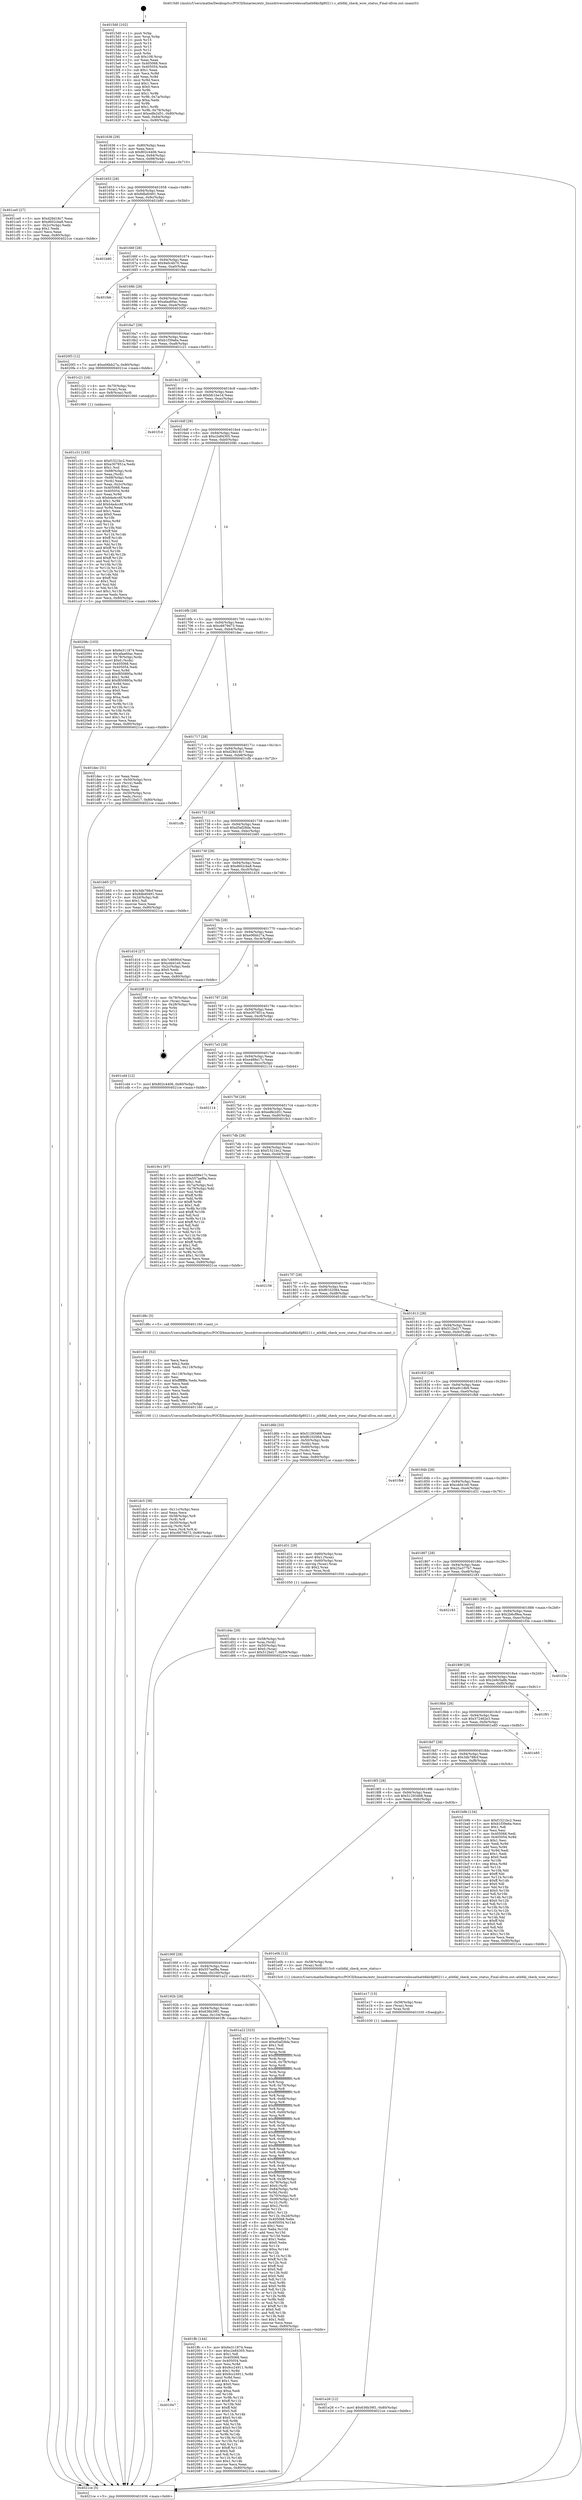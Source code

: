 digraph "0x4015d0" {
  label = "0x4015d0 (/mnt/c/Users/mathe/Desktop/tcc/POCII/binaries/extr_linuxdriversnetwirelessathath6klcfg80211.c_ath6kl_check_wow_status_Final-ollvm.out::main(0))"
  labelloc = "t"
  node[shape=record]

  Entry [label="",width=0.3,height=0.3,shape=circle,fillcolor=black,style=filled]
  "0x401636" [label="{
     0x401636 [29]\l
     | [instrs]\l
     &nbsp;&nbsp;0x401636 \<+3\>: mov -0x80(%rbp),%eax\l
     &nbsp;&nbsp;0x401639 \<+2\>: mov %eax,%ecx\l
     &nbsp;&nbsp;0x40163b \<+6\>: sub $0x802c4406,%ecx\l
     &nbsp;&nbsp;0x401641 \<+6\>: mov %eax,-0x94(%rbp)\l
     &nbsp;&nbsp;0x401647 \<+6\>: mov %ecx,-0x98(%rbp)\l
     &nbsp;&nbsp;0x40164d \<+6\>: je 0000000000401ce0 \<main+0x710\>\l
  }"]
  "0x401ce0" [label="{
     0x401ce0 [27]\l
     | [instrs]\l
     &nbsp;&nbsp;0x401ce0 \<+5\>: mov $0xd28d18c7,%eax\l
     &nbsp;&nbsp;0x401ce5 \<+5\>: mov $0xd602cba8,%ecx\l
     &nbsp;&nbsp;0x401cea \<+3\>: mov -0x2c(%rbp),%edx\l
     &nbsp;&nbsp;0x401ced \<+3\>: cmp $0x1,%edx\l
     &nbsp;&nbsp;0x401cf0 \<+3\>: cmovl %ecx,%eax\l
     &nbsp;&nbsp;0x401cf3 \<+3\>: mov %eax,-0x80(%rbp)\l
     &nbsp;&nbsp;0x401cf6 \<+5\>: jmp 00000000004021ce \<main+0xbfe\>\l
  }"]
  "0x401653" [label="{
     0x401653 [28]\l
     | [instrs]\l
     &nbsp;&nbsp;0x401653 \<+5\>: jmp 0000000000401658 \<main+0x88\>\l
     &nbsp;&nbsp;0x401658 \<+6\>: mov -0x94(%rbp),%eax\l
     &nbsp;&nbsp;0x40165e \<+5\>: sub $0x8dbd0491,%eax\l
     &nbsp;&nbsp;0x401663 \<+6\>: mov %eax,-0x9c(%rbp)\l
     &nbsp;&nbsp;0x401669 \<+6\>: je 0000000000401b80 \<main+0x5b0\>\l
  }"]
  Exit [label="",width=0.3,height=0.3,shape=circle,fillcolor=black,style=filled,peripheries=2]
  "0x401b80" [label="{
     0x401b80\l
  }", style=dashed]
  "0x40166f" [label="{
     0x40166f [28]\l
     | [instrs]\l
     &nbsp;&nbsp;0x40166f \<+5\>: jmp 0000000000401674 \<main+0xa4\>\l
     &nbsp;&nbsp;0x401674 \<+6\>: mov -0x94(%rbp),%eax\l
     &nbsp;&nbsp;0x40167a \<+5\>: sub $0x9a0c4b70,%eax\l
     &nbsp;&nbsp;0x40167f \<+6\>: mov %eax,-0xa0(%rbp)\l
     &nbsp;&nbsp;0x401685 \<+6\>: je 0000000000401feb \<main+0xa1b\>\l
  }"]
  "0x401947" [label="{
     0x401947\l
  }", style=dashed]
  "0x401feb" [label="{
     0x401feb\l
  }", style=dashed]
  "0x40168b" [label="{
     0x40168b [28]\l
     | [instrs]\l
     &nbsp;&nbsp;0x40168b \<+5\>: jmp 0000000000401690 \<main+0xc0\>\l
     &nbsp;&nbsp;0x401690 \<+6\>: mov -0x94(%rbp),%eax\l
     &nbsp;&nbsp;0x401696 \<+5\>: sub $0xafaa60ac,%eax\l
     &nbsp;&nbsp;0x40169b \<+6\>: mov %eax,-0xa4(%rbp)\l
     &nbsp;&nbsp;0x4016a1 \<+6\>: je 00000000004020f3 \<main+0xb23\>\l
  }"]
  "0x401ffc" [label="{
     0x401ffc [144]\l
     | [instrs]\l
     &nbsp;&nbsp;0x401ffc \<+5\>: mov $0x6e311874,%eax\l
     &nbsp;&nbsp;0x402001 \<+5\>: mov $0xc2e84305,%ecx\l
     &nbsp;&nbsp;0x402006 \<+2\>: mov $0x1,%dl\l
     &nbsp;&nbsp;0x402008 \<+7\>: mov 0x405068,%esi\l
     &nbsp;&nbsp;0x40200f \<+7\>: mov 0x405054,%edi\l
     &nbsp;&nbsp;0x402016 \<+3\>: mov %esi,%r8d\l
     &nbsp;&nbsp;0x402019 \<+7\>: sub $0x9cc24911,%r8d\l
     &nbsp;&nbsp;0x402020 \<+4\>: sub $0x1,%r8d\l
     &nbsp;&nbsp;0x402024 \<+7\>: add $0x9cc24911,%r8d\l
     &nbsp;&nbsp;0x40202b \<+4\>: imul %r8d,%esi\l
     &nbsp;&nbsp;0x40202f \<+3\>: and $0x1,%esi\l
     &nbsp;&nbsp;0x402032 \<+3\>: cmp $0x0,%esi\l
     &nbsp;&nbsp;0x402035 \<+4\>: sete %r9b\l
     &nbsp;&nbsp;0x402039 \<+3\>: cmp $0xa,%edi\l
     &nbsp;&nbsp;0x40203c \<+4\>: setl %r10b\l
     &nbsp;&nbsp;0x402040 \<+3\>: mov %r9b,%r11b\l
     &nbsp;&nbsp;0x402043 \<+4\>: xor $0xff,%r11b\l
     &nbsp;&nbsp;0x402047 \<+3\>: mov %r10b,%bl\l
     &nbsp;&nbsp;0x40204a \<+3\>: xor $0xff,%bl\l
     &nbsp;&nbsp;0x40204d \<+3\>: xor $0x0,%dl\l
     &nbsp;&nbsp;0x402050 \<+3\>: mov %r11b,%r14b\l
     &nbsp;&nbsp;0x402053 \<+4\>: and $0x0,%r14b\l
     &nbsp;&nbsp;0x402057 \<+3\>: and %dl,%r9b\l
     &nbsp;&nbsp;0x40205a \<+3\>: mov %bl,%r15b\l
     &nbsp;&nbsp;0x40205d \<+4\>: and $0x0,%r15b\l
     &nbsp;&nbsp;0x402061 \<+3\>: and %dl,%r10b\l
     &nbsp;&nbsp;0x402064 \<+3\>: or %r9b,%r14b\l
     &nbsp;&nbsp;0x402067 \<+3\>: or %r10b,%r15b\l
     &nbsp;&nbsp;0x40206a \<+3\>: xor %r15b,%r14b\l
     &nbsp;&nbsp;0x40206d \<+3\>: or %bl,%r11b\l
     &nbsp;&nbsp;0x402070 \<+4\>: xor $0xff,%r11b\l
     &nbsp;&nbsp;0x402074 \<+3\>: or $0x0,%dl\l
     &nbsp;&nbsp;0x402077 \<+3\>: and %dl,%r11b\l
     &nbsp;&nbsp;0x40207a \<+3\>: or %r11b,%r14b\l
     &nbsp;&nbsp;0x40207d \<+4\>: test $0x1,%r14b\l
     &nbsp;&nbsp;0x402081 \<+3\>: cmovne %ecx,%eax\l
     &nbsp;&nbsp;0x402084 \<+3\>: mov %eax,-0x80(%rbp)\l
     &nbsp;&nbsp;0x402087 \<+5\>: jmp 00000000004021ce \<main+0xbfe\>\l
  }"]
  "0x4020f3" [label="{
     0x4020f3 [12]\l
     | [instrs]\l
     &nbsp;&nbsp;0x4020f3 \<+7\>: movl $0xe06bb27a,-0x80(%rbp)\l
     &nbsp;&nbsp;0x4020fa \<+5\>: jmp 00000000004021ce \<main+0xbfe\>\l
  }"]
  "0x4016a7" [label="{
     0x4016a7 [28]\l
     | [instrs]\l
     &nbsp;&nbsp;0x4016a7 \<+5\>: jmp 00000000004016ac \<main+0xdc\>\l
     &nbsp;&nbsp;0x4016ac \<+6\>: mov -0x94(%rbp),%eax\l
     &nbsp;&nbsp;0x4016b2 \<+5\>: sub $0xb1f39a6a,%eax\l
     &nbsp;&nbsp;0x4016b7 \<+6\>: mov %eax,-0xa8(%rbp)\l
     &nbsp;&nbsp;0x4016bd \<+6\>: je 0000000000401c21 \<main+0x651\>\l
  }"]
  "0x401e26" [label="{
     0x401e26 [12]\l
     | [instrs]\l
     &nbsp;&nbsp;0x401e26 \<+7\>: movl $0x636b39f1,-0x80(%rbp)\l
     &nbsp;&nbsp;0x401e2d \<+5\>: jmp 00000000004021ce \<main+0xbfe\>\l
  }"]
  "0x401c21" [label="{
     0x401c21 [16]\l
     | [instrs]\l
     &nbsp;&nbsp;0x401c21 \<+4\>: mov -0x70(%rbp),%rax\l
     &nbsp;&nbsp;0x401c25 \<+3\>: mov (%rax),%rax\l
     &nbsp;&nbsp;0x401c28 \<+4\>: mov 0x8(%rax),%rdi\l
     &nbsp;&nbsp;0x401c2c \<+5\>: call 0000000000401060 \<atoi@plt\>\l
     | [calls]\l
     &nbsp;&nbsp;0x401060 \{1\} (unknown)\l
  }"]
  "0x4016c3" [label="{
     0x4016c3 [28]\l
     | [instrs]\l
     &nbsp;&nbsp;0x4016c3 \<+5\>: jmp 00000000004016c8 \<main+0xf8\>\l
     &nbsp;&nbsp;0x4016c8 \<+6\>: mov -0x94(%rbp),%eax\l
     &nbsp;&nbsp;0x4016ce \<+5\>: sub $0xbfc1be1d,%eax\l
     &nbsp;&nbsp;0x4016d3 \<+6\>: mov %eax,-0xac(%rbp)\l
     &nbsp;&nbsp;0x4016d9 \<+6\>: je 0000000000401f1d \<main+0x94d\>\l
  }"]
  "0x401e17" [label="{
     0x401e17 [15]\l
     | [instrs]\l
     &nbsp;&nbsp;0x401e17 \<+4\>: mov -0x58(%rbp),%rax\l
     &nbsp;&nbsp;0x401e1b \<+3\>: mov (%rax),%rax\l
     &nbsp;&nbsp;0x401e1e \<+3\>: mov %rax,%rdi\l
     &nbsp;&nbsp;0x401e21 \<+5\>: call 0000000000401030 \<free@plt\>\l
     | [calls]\l
     &nbsp;&nbsp;0x401030 \{1\} (unknown)\l
  }"]
  "0x401f1d" [label="{
     0x401f1d\l
  }", style=dashed]
  "0x4016df" [label="{
     0x4016df [28]\l
     | [instrs]\l
     &nbsp;&nbsp;0x4016df \<+5\>: jmp 00000000004016e4 \<main+0x114\>\l
     &nbsp;&nbsp;0x4016e4 \<+6\>: mov -0x94(%rbp),%eax\l
     &nbsp;&nbsp;0x4016ea \<+5\>: sub $0xc2e84305,%eax\l
     &nbsp;&nbsp;0x4016ef \<+6\>: mov %eax,-0xb0(%rbp)\l
     &nbsp;&nbsp;0x4016f5 \<+6\>: je 000000000040208c \<main+0xabc\>\l
  }"]
  "0x401dc5" [label="{
     0x401dc5 [39]\l
     | [instrs]\l
     &nbsp;&nbsp;0x401dc5 \<+6\>: mov -0x11c(%rbp),%ecx\l
     &nbsp;&nbsp;0x401dcb \<+3\>: imul %eax,%ecx\l
     &nbsp;&nbsp;0x401dce \<+4\>: mov -0x58(%rbp),%r8\l
     &nbsp;&nbsp;0x401dd2 \<+3\>: mov (%r8),%r8\l
     &nbsp;&nbsp;0x401dd5 \<+4\>: mov -0x50(%rbp),%r9\l
     &nbsp;&nbsp;0x401dd9 \<+3\>: movslq (%r9),%r9\l
     &nbsp;&nbsp;0x401ddc \<+4\>: mov %ecx,(%r8,%r9,4)\l
     &nbsp;&nbsp;0x401de0 \<+7\>: movl $0xc6679d73,-0x80(%rbp)\l
     &nbsp;&nbsp;0x401de7 \<+5\>: jmp 00000000004021ce \<main+0xbfe\>\l
  }"]
  "0x40208c" [label="{
     0x40208c [103]\l
     | [instrs]\l
     &nbsp;&nbsp;0x40208c \<+5\>: mov $0x6e311874,%eax\l
     &nbsp;&nbsp;0x402091 \<+5\>: mov $0xafaa60ac,%ecx\l
     &nbsp;&nbsp;0x402096 \<+4\>: mov -0x78(%rbp),%rdx\l
     &nbsp;&nbsp;0x40209a \<+6\>: movl $0x0,(%rdx)\l
     &nbsp;&nbsp;0x4020a0 \<+7\>: mov 0x405068,%esi\l
     &nbsp;&nbsp;0x4020a7 \<+7\>: mov 0x405054,%edi\l
     &nbsp;&nbsp;0x4020ae \<+3\>: mov %esi,%r8d\l
     &nbsp;&nbsp;0x4020b1 \<+7\>: sub $0xf850895a,%r8d\l
     &nbsp;&nbsp;0x4020b8 \<+4\>: sub $0x1,%r8d\l
     &nbsp;&nbsp;0x4020bc \<+7\>: add $0xf850895a,%r8d\l
     &nbsp;&nbsp;0x4020c3 \<+4\>: imul %r8d,%esi\l
     &nbsp;&nbsp;0x4020c7 \<+3\>: and $0x1,%esi\l
     &nbsp;&nbsp;0x4020ca \<+3\>: cmp $0x0,%esi\l
     &nbsp;&nbsp;0x4020cd \<+4\>: sete %r9b\l
     &nbsp;&nbsp;0x4020d1 \<+3\>: cmp $0xa,%edi\l
     &nbsp;&nbsp;0x4020d4 \<+4\>: setl %r10b\l
     &nbsp;&nbsp;0x4020d8 \<+3\>: mov %r9b,%r11b\l
     &nbsp;&nbsp;0x4020db \<+3\>: and %r10b,%r11b\l
     &nbsp;&nbsp;0x4020de \<+3\>: xor %r10b,%r9b\l
     &nbsp;&nbsp;0x4020e1 \<+3\>: or %r9b,%r11b\l
     &nbsp;&nbsp;0x4020e4 \<+4\>: test $0x1,%r11b\l
     &nbsp;&nbsp;0x4020e8 \<+3\>: cmovne %ecx,%eax\l
     &nbsp;&nbsp;0x4020eb \<+3\>: mov %eax,-0x80(%rbp)\l
     &nbsp;&nbsp;0x4020ee \<+5\>: jmp 00000000004021ce \<main+0xbfe\>\l
  }"]
  "0x4016fb" [label="{
     0x4016fb [28]\l
     | [instrs]\l
     &nbsp;&nbsp;0x4016fb \<+5\>: jmp 0000000000401700 \<main+0x130\>\l
     &nbsp;&nbsp;0x401700 \<+6\>: mov -0x94(%rbp),%eax\l
     &nbsp;&nbsp;0x401706 \<+5\>: sub $0xc6679d73,%eax\l
     &nbsp;&nbsp;0x40170b \<+6\>: mov %eax,-0xb4(%rbp)\l
     &nbsp;&nbsp;0x401711 \<+6\>: je 0000000000401dec \<main+0x81c\>\l
  }"]
  "0x401d91" [label="{
     0x401d91 [52]\l
     | [instrs]\l
     &nbsp;&nbsp;0x401d91 \<+2\>: xor %ecx,%ecx\l
     &nbsp;&nbsp;0x401d93 \<+5\>: mov $0x2,%edx\l
     &nbsp;&nbsp;0x401d98 \<+6\>: mov %edx,-0x118(%rbp)\l
     &nbsp;&nbsp;0x401d9e \<+1\>: cltd\l
     &nbsp;&nbsp;0x401d9f \<+6\>: mov -0x118(%rbp),%esi\l
     &nbsp;&nbsp;0x401da5 \<+2\>: idiv %esi\l
     &nbsp;&nbsp;0x401da7 \<+6\>: imul $0xfffffffe,%edx,%edx\l
     &nbsp;&nbsp;0x401dad \<+2\>: mov %ecx,%edi\l
     &nbsp;&nbsp;0x401daf \<+2\>: sub %edx,%edi\l
     &nbsp;&nbsp;0x401db1 \<+2\>: mov %ecx,%edx\l
     &nbsp;&nbsp;0x401db3 \<+3\>: sub $0x1,%edx\l
     &nbsp;&nbsp;0x401db6 \<+2\>: add %edx,%edi\l
     &nbsp;&nbsp;0x401db8 \<+2\>: sub %edi,%ecx\l
     &nbsp;&nbsp;0x401dba \<+6\>: mov %ecx,-0x11c(%rbp)\l
     &nbsp;&nbsp;0x401dc0 \<+5\>: call 0000000000401160 \<next_i\>\l
     | [calls]\l
     &nbsp;&nbsp;0x401160 \{1\} (/mnt/c/Users/mathe/Desktop/tcc/POCII/binaries/extr_linuxdriversnetwirelessathath6klcfg80211.c_ath6kl_check_wow_status_Final-ollvm.out::next_i)\l
  }"]
  "0x401dec" [label="{
     0x401dec [31]\l
     | [instrs]\l
     &nbsp;&nbsp;0x401dec \<+2\>: xor %eax,%eax\l
     &nbsp;&nbsp;0x401dee \<+4\>: mov -0x50(%rbp),%rcx\l
     &nbsp;&nbsp;0x401df2 \<+2\>: mov (%rcx),%edx\l
     &nbsp;&nbsp;0x401df4 \<+3\>: sub $0x1,%eax\l
     &nbsp;&nbsp;0x401df7 \<+2\>: sub %eax,%edx\l
     &nbsp;&nbsp;0x401df9 \<+4\>: mov -0x50(%rbp),%rcx\l
     &nbsp;&nbsp;0x401dfd \<+2\>: mov %edx,(%rcx)\l
     &nbsp;&nbsp;0x401dff \<+7\>: movl $0x512bd17,-0x80(%rbp)\l
     &nbsp;&nbsp;0x401e06 \<+5\>: jmp 00000000004021ce \<main+0xbfe\>\l
  }"]
  "0x401717" [label="{
     0x401717 [28]\l
     | [instrs]\l
     &nbsp;&nbsp;0x401717 \<+5\>: jmp 000000000040171c \<main+0x14c\>\l
     &nbsp;&nbsp;0x40171c \<+6\>: mov -0x94(%rbp),%eax\l
     &nbsp;&nbsp;0x401722 \<+5\>: sub $0xd28d18c7,%eax\l
     &nbsp;&nbsp;0x401727 \<+6\>: mov %eax,-0xb8(%rbp)\l
     &nbsp;&nbsp;0x40172d \<+6\>: je 0000000000401cfb \<main+0x72b\>\l
  }"]
  "0x401d4e" [label="{
     0x401d4e [29]\l
     | [instrs]\l
     &nbsp;&nbsp;0x401d4e \<+4\>: mov -0x58(%rbp),%rdi\l
     &nbsp;&nbsp;0x401d52 \<+3\>: mov %rax,(%rdi)\l
     &nbsp;&nbsp;0x401d55 \<+4\>: mov -0x50(%rbp),%rax\l
     &nbsp;&nbsp;0x401d59 \<+6\>: movl $0x0,(%rax)\l
     &nbsp;&nbsp;0x401d5f \<+7\>: movl $0x512bd17,-0x80(%rbp)\l
     &nbsp;&nbsp;0x401d66 \<+5\>: jmp 00000000004021ce \<main+0xbfe\>\l
  }"]
  "0x401cfb" [label="{
     0x401cfb\l
  }", style=dashed]
  "0x401733" [label="{
     0x401733 [28]\l
     | [instrs]\l
     &nbsp;&nbsp;0x401733 \<+5\>: jmp 0000000000401738 \<main+0x168\>\l
     &nbsp;&nbsp;0x401738 \<+6\>: mov -0x94(%rbp),%eax\l
     &nbsp;&nbsp;0x40173e \<+5\>: sub $0xd5af28da,%eax\l
     &nbsp;&nbsp;0x401743 \<+6\>: mov %eax,-0xbc(%rbp)\l
     &nbsp;&nbsp;0x401749 \<+6\>: je 0000000000401b65 \<main+0x595\>\l
  }"]
  "0x401c31" [label="{
     0x401c31 [163]\l
     | [instrs]\l
     &nbsp;&nbsp;0x401c31 \<+5\>: mov $0xf1521bc2,%ecx\l
     &nbsp;&nbsp;0x401c36 \<+5\>: mov $0xe307851a,%edx\l
     &nbsp;&nbsp;0x401c3b \<+3\>: mov $0x1,%sil\l
     &nbsp;&nbsp;0x401c3e \<+4\>: mov -0x68(%rbp),%rdi\l
     &nbsp;&nbsp;0x401c42 \<+2\>: mov %eax,(%rdi)\l
     &nbsp;&nbsp;0x401c44 \<+4\>: mov -0x68(%rbp),%rdi\l
     &nbsp;&nbsp;0x401c48 \<+2\>: mov (%rdi),%eax\l
     &nbsp;&nbsp;0x401c4a \<+3\>: mov %eax,-0x2c(%rbp)\l
     &nbsp;&nbsp;0x401c4d \<+7\>: mov 0x405068,%eax\l
     &nbsp;&nbsp;0x401c54 \<+8\>: mov 0x405054,%r8d\l
     &nbsp;&nbsp;0x401c5c \<+3\>: mov %eax,%r9d\l
     &nbsp;&nbsp;0x401c5f \<+7\>: sub $0xb4a4cc6f,%r9d\l
     &nbsp;&nbsp;0x401c66 \<+4\>: sub $0x1,%r9d\l
     &nbsp;&nbsp;0x401c6a \<+7\>: add $0xb4a4cc6f,%r9d\l
     &nbsp;&nbsp;0x401c71 \<+4\>: imul %r9d,%eax\l
     &nbsp;&nbsp;0x401c75 \<+3\>: and $0x1,%eax\l
     &nbsp;&nbsp;0x401c78 \<+3\>: cmp $0x0,%eax\l
     &nbsp;&nbsp;0x401c7b \<+4\>: sete %r10b\l
     &nbsp;&nbsp;0x401c7f \<+4\>: cmp $0xa,%r8d\l
     &nbsp;&nbsp;0x401c83 \<+4\>: setl %r11b\l
     &nbsp;&nbsp;0x401c87 \<+3\>: mov %r10b,%bl\l
     &nbsp;&nbsp;0x401c8a \<+3\>: xor $0xff,%bl\l
     &nbsp;&nbsp;0x401c8d \<+3\>: mov %r11b,%r14b\l
     &nbsp;&nbsp;0x401c90 \<+4\>: xor $0xff,%r14b\l
     &nbsp;&nbsp;0x401c94 \<+4\>: xor $0x1,%sil\l
     &nbsp;&nbsp;0x401c98 \<+3\>: mov %bl,%r15b\l
     &nbsp;&nbsp;0x401c9b \<+4\>: and $0xff,%r15b\l
     &nbsp;&nbsp;0x401c9f \<+3\>: and %sil,%r10b\l
     &nbsp;&nbsp;0x401ca2 \<+3\>: mov %r14b,%r12b\l
     &nbsp;&nbsp;0x401ca5 \<+4\>: and $0xff,%r12b\l
     &nbsp;&nbsp;0x401ca9 \<+3\>: and %sil,%r11b\l
     &nbsp;&nbsp;0x401cac \<+3\>: or %r10b,%r15b\l
     &nbsp;&nbsp;0x401caf \<+3\>: or %r11b,%r12b\l
     &nbsp;&nbsp;0x401cb2 \<+3\>: xor %r12b,%r15b\l
     &nbsp;&nbsp;0x401cb5 \<+3\>: or %r14b,%bl\l
     &nbsp;&nbsp;0x401cb8 \<+3\>: xor $0xff,%bl\l
     &nbsp;&nbsp;0x401cbb \<+4\>: or $0x1,%sil\l
     &nbsp;&nbsp;0x401cbf \<+3\>: and %sil,%bl\l
     &nbsp;&nbsp;0x401cc2 \<+3\>: or %bl,%r15b\l
     &nbsp;&nbsp;0x401cc5 \<+4\>: test $0x1,%r15b\l
     &nbsp;&nbsp;0x401cc9 \<+3\>: cmovne %edx,%ecx\l
     &nbsp;&nbsp;0x401ccc \<+3\>: mov %ecx,-0x80(%rbp)\l
     &nbsp;&nbsp;0x401ccf \<+5\>: jmp 00000000004021ce \<main+0xbfe\>\l
  }"]
  "0x401b65" [label="{
     0x401b65 [27]\l
     | [instrs]\l
     &nbsp;&nbsp;0x401b65 \<+5\>: mov $0x3db788cf,%eax\l
     &nbsp;&nbsp;0x401b6a \<+5\>: mov $0x8dbd0491,%ecx\l
     &nbsp;&nbsp;0x401b6f \<+3\>: mov -0x2d(%rbp),%dl\l
     &nbsp;&nbsp;0x401b72 \<+3\>: test $0x1,%dl\l
     &nbsp;&nbsp;0x401b75 \<+3\>: cmovne %ecx,%eax\l
     &nbsp;&nbsp;0x401b78 \<+3\>: mov %eax,-0x80(%rbp)\l
     &nbsp;&nbsp;0x401b7b \<+5\>: jmp 00000000004021ce \<main+0xbfe\>\l
  }"]
  "0x40174f" [label="{
     0x40174f [28]\l
     | [instrs]\l
     &nbsp;&nbsp;0x40174f \<+5\>: jmp 0000000000401754 \<main+0x184\>\l
     &nbsp;&nbsp;0x401754 \<+6\>: mov -0x94(%rbp),%eax\l
     &nbsp;&nbsp;0x40175a \<+5\>: sub $0xd602cba8,%eax\l
     &nbsp;&nbsp;0x40175f \<+6\>: mov %eax,-0xc0(%rbp)\l
     &nbsp;&nbsp;0x401765 \<+6\>: je 0000000000401d16 \<main+0x746\>\l
  }"]
  "0x40192b" [label="{
     0x40192b [28]\l
     | [instrs]\l
     &nbsp;&nbsp;0x40192b \<+5\>: jmp 0000000000401930 \<main+0x360\>\l
     &nbsp;&nbsp;0x401930 \<+6\>: mov -0x94(%rbp),%eax\l
     &nbsp;&nbsp;0x401936 \<+5\>: sub $0x636b39f1,%eax\l
     &nbsp;&nbsp;0x40193b \<+6\>: mov %eax,-0x104(%rbp)\l
     &nbsp;&nbsp;0x401941 \<+6\>: je 0000000000401ffc \<main+0xa2c\>\l
  }"]
  "0x401d16" [label="{
     0x401d16 [27]\l
     | [instrs]\l
     &nbsp;&nbsp;0x401d16 \<+5\>: mov $0x7c6690cf,%eax\l
     &nbsp;&nbsp;0x401d1b \<+5\>: mov $0xcdd41e0,%ecx\l
     &nbsp;&nbsp;0x401d20 \<+3\>: mov -0x2c(%rbp),%edx\l
     &nbsp;&nbsp;0x401d23 \<+3\>: cmp $0x0,%edx\l
     &nbsp;&nbsp;0x401d26 \<+3\>: cmove %ecx,%eax\l
     &nbsp;&nbsp;0x401d29 \<+3\>: mov %eax,-0x80(%rbp)\l
     &nbsp;&nbsp;0x401d2c \<+5\>: jmp 00000000004021ce \<main+0xbfe\>\l
  }"]
  "0x40176b" [label="{
     0x40176b [28]\l
     | [instrs]\l
     &nbsp;&nbsp;0x40176b \<+5\>: jmp 0000000000401770 \<main+0x1a0\>\l
     &nbsp;&nbsp;0x401770 \<+6\>: mov -0x94(%rbp),%eax\l
     &nbsp;&nbsp;0x401776 \<+5\>: sub $0xe06bb27a,%eax\l
     &nbsp;&nbsp;0x40177b \<+6\>: mov %eax,-0xc4(%rbp)\l
     &nbsp;&nbsp;0x401781 \<+6\>: je 00000000004020ff \<main+0xb2f\>\l
  }"]
  "0x401a22" [label="{
     0x401a22 [323]\l
     | [instrs]\l
     &nbsp;&nbsp;0x401a22 \<+5\>: mov $0xe488e17c,%eax\l
     &nbsp;&nbsp;0x401a27 \<+5\>: mov $0xd5af28da,%ecx\l
     &nbsp;&nbsp;0x401a2c \<+2\>: mov $0x1,%dl\l
     &nbsp;&nbsp;0x401a2e \<+2\>: xor %esi,%esi\l
     &nbsp;&nbsp;0x401a30 \<+3\>: mov %rsp,%rdi\l
     &nbsp;&nbsp;0x401a33 \<+4\>: add $0xfffffffffffffff0,%rdi\l
     &nbsp;&nbsp;0x401a37 \<+3\>: mov %rdi,%rsp\l
     &nbsp;&nbsp;0x401a3a \<+4\>: mov %rdi,-0x78(%rbp)\l
     &nbsp;&nbsp;0x401a3e \<+3\>: mov %rsp,%rdi\l
     &nbsp;&nbsp;0x401a41 \<+4\>: add $0xfffffffffffffff0,%rdi\l
     &nbsp;&nbsp;0x401a45 \<+3\>: mov %rdi,%rsp\l
     &nbsp;&nbsp;0x401a48 \<+3\>: mov %rsp,%r8\l
     &nbsp;&nbsp;0x401a4b \<+4\>: add $0xfffffffffffffff0,%r8\l
     &nbsp;&nbsp;0x401a4f \<+3\>: mov %r8,%rsp\l
     &nbsp;&nbsp;0x401a52 \<+4\>: mov %r8,-0x70(%rbp)\l
     &nbsp;&nbsp;0x401a56 \<+3\>: mov %rsp,%r8\l
     &nbsp;&nbsp;0x401a59 \<+4\>: add $0xfffffffffffffff0,%r8\l
     &nbsp;&nbsp;0x401a5d \<+3\>: mov %r8,%rsp\l
     &nbsp;&nbsp;0x401a60 \<+4\>: mov %r8,-0x68(%rbp)\l
     &nbsp;&nbsp;0x401a64 \<+3\>: mov %rsp,%r8\l
     &nbsp;&nbsp;0x401a67 \<+4\>: add $0xfffffffffffffff0,%r8\l
     &nbsp;&nbsp;0x401a6b \<+3\>: mov %r8,%rsp\l
     &nbsp;&nbsp;0x401a6e \<+4\>: mov %r8,-0x60(%rbp)\l
     &nbsp;&nbsp;0x401a72 \<+3\>: mov %rsp,%r8\l
     &nbsp;&nbsp;0x401a75 \<+4\>: add $0xfffffffffffffff0,%r8\l
     &nbsp;&nbsp;0x401a79 \<+3\>: mov %r8,%rsp\l
     &nbsp;&nbsp;0x401a7c \<+4\>: mov %r8,-0x58(%rbp)\l
     &nbsp;&nbsp;0x401a80 \<+3\>: mov %rsp,%r8\l
     &nbsp;&nbsp;0x401a83 \<+4\>: add $0xfffffffffffffff0,%r8\l
     &nbsp;&nbsp;0x401a87 \<+3\>: mov %r8,%rsp\l
     &nbsp;&nbsp;0x401a8a \<+4\>: mov %r8,-0x50(%rbp)\l
     &nbsp;&nbsp;0x401a8e \<+3\>: mov %rsp,%r8\l
     &nbsp;&nbsp;0x401a91 \<+4\>: add $0xfffffffffffffff0,%r8\l
     &nbsp;&nbsp;0x401a95 \<+3\>: mov %r8,%rsp\l
     &nbsp;&nbsp;0x401a98 \<+4\>: mov %r8,-0x48(%rbp)\l
     &nbsp;&nbsp;0x401a9c \<+3\>: mov %rsp,%r8\l
     &nbsp;&nbsp;0x401a9f \<+4\>: add $0xfffffffffffffff0,%r8\l
     &nbsp;&nbsp;0x401aa3 \<+3\>: mov %r8,%rsp\l
     &nbsp;&nbsp;0x401aa6 \<+4\>: mov %r8,-0x40(%rbp)\l
     &nbsp;&nbsp;0x401aaa \<+3\>: mov %rsp,%r8\l
     &nbsp;&nbsp;0x401aad \<+4\>: add $0xfffffffffffffff0,%r8\l
     &nbsp;&nbsp;0x401ab1 \<+3\>: mov %r8,%rsp\l
     &nbsp;&nbsp;0x401ab4 \<+4\>: mov %r8,-0x38(%rbp)\l
     &nbsp;&nbsp;0x401ab8 \<+4\>: mov -0x78(%rbp),%r8\l
     &nbsp;&nbsp;0x401abc \<+7\>: movl $0x0,(%r8)\l
     &nbsp;&nbsp;0x401ac3 \<+7\>: mov -0x84(%rbp),%r9d\l
     &nbsp;&nbsp;0x401aca \<+3\>: mov %r9d,(%rdi)\l
     &nbsp;&nbsp;0x401acd \<+4\>: mov -0x70(%rbp),%r8\l
     &nbsp;&nbsp;0x401ad1 \<+7\>: mov -0x90(%rbp),%r10\l
     &nbsp;&nbsp;0x401ad8 \<+3\>: mov %r10,(%r8)\l
     &nbsp;&nbsp;0x401adb \<+3\>: cmpl $0x2,(%rdi)\l
     &nbsp;&nbsp;0x401ade \<+4\>: setne %r11b\l
     &nbsp;&nbsp;0x401ae2 \<+4\>: and $0x1,%r11b\l
     &nbsp;&nbsp;0x401ae6 \<+4\>: mov %r11b,-0x2d(%rbp)\l
     &nbsp;&nbsp;0x401aea \<+7\>: mov 0x405068,%ebx\l
     &nbsp;&nbsp;0x401af1 \<+8\>: mov 0x405054,%r14d\l
     &nbsp;&nbsp;0x401af9 \<+3\>: sub $0x1,%esi\l
     &nbsp;&nbsp;0x401afc \<+3\>: mov %ebx,%r15d\l
     &nbsp;&nbsp;0x401aff \<+3\>: add %esi,%r15d\l
     &nbsp;&nbsp;0x401b02 \<+4\>: imul %r15d,%ebx\l
     &nbsp;&nbsp;0x401b06 \<+3\>: and $0x1,%ebx\l
     &nbsp;&nbsp;0x401b09 \<+3\>: cmp $0x0,%ebx\l
     &nbsp;&nbsp;0x401b0c \<+4\>: sete %r11b\l
     &nbsp;&nbsp;0x401b10 \<+4\>: cmp $0xa,%r14d\l
     &nbsp;&nbsp;0x401b14 \<+4\>: setl %r12b\l
     &nbsp;&nbsp;0x401b18 \<+3\>: mov %r11b,%r13b\l
     &nbsp;&nbsp;0x401b1b \<+4\>: xor $0xff,%r13b\l
     &nbsp;&nbsp;0x401b1f \<+3\>: mov %r12b,%sil\l
     &nbsp;&nbsp;0x401b22 \<+4\>: xor $0xff,%sil\l
     &nbsp;&nbsp;0x401b26 \<+3\>: xor $0x0,%dl\l
     &nbsp;&nbsp;0x401b29 \<+3\>: mov %r13b,%dil\l
     &nbsp;&nbsp;0x401b2c \<+4\>: and $0x0,%dil\l
     &nbsp;&nbsp;0x401b30 \<+3\>: and %dl,%r11b\l
     &nbsp;&nbsp;0x401b33 \<+3\>: mov %sil,%r8b\l
     &nbsp;&nbsp;0x401b36 \<+4\>: and $0x0,%r8b\l
     &nbsp;&nbsp;0x401b3a \<+3\>: and %dl,%r12b\l
     &nbsp;&nbsp;0x401b3d \<+3\>: or %r11b,%dil\l
     &nbsp;&nbsp;0x401b40 \<+3\>: or %r12b,%r8b\l
     &nbsp;&nbsp;0x401b43 \<+3\>: xor %r8b,%dil\l
     &nbsp;&nbsp;0x401b46 \<+3\>: or %sil,%r13b\l
     &nbsp;&nbsp;0x401b49 \<+4\>: xor $0xff,%r13b\l
     &nbsp;&nbsp;0x401b4d \<+3\>: or $0x0,%dl\l
     &nbsp;&nbsp;0x401b50 \<+3\>: and %dl,%r13b\l
     &nbsp;&nbsp;0x401b53 \<+3\>: or %r13b,%dil\l
     &nbsp;&nbsp;0x401b56 \<+4\>: test $0x1,%dil\l
     &nbsp;&nbsp;0x401b5a \<+3\>: cmovne %ecx,%eax\l
     &nbsp;&nbsp;0x401b5d \<+3\>: mov %eax,-0x80(%rbp)\l
     &nbsp;&nbsp;0x401b60 \<+5\>: jmp 00000000004021ce \<main+0xbfe\>\l
  }"]
  "0x4020ff" [label="{
     0x4020ff [21]\l
     | [instrs]\l
     &nbsp;&nbsp;0x4020ff \<+4\>: mov -0x78(%rbp),%rax\l
     &nbsp;&nbsp;0x402103 \<+2\>: mov (%rax),%eax\l
     &nbsp;&nbsp;0x402105 \<+4\>: lea -0x28(%rbp),%rsp\l
     &nbsp;&nbsp;0x402109 \<+1\>: pop %rbx\l
     &nbsp;&nbsp;0x40210a \<+2\>: pop %r12\l
     &nbsp;&nbsp;0x40210c \<+2\>: pop %r13\l
     &nbsp;&nbsp;0x40210e \<+2\>: pop %r14\l
     &nbsp;&nbsp;0x402110 \<+2\>: pop %r15\l
     &nbsp;&nbsp;0x402112 \<+1\>: pop %rbp\l
     &nbsp;&nbsp;0x402113 \<+1\>: ret\l
  }"]
  "0x401787" [label="{
     0x401787 [28]\l
     | [instrs]\l
     &nbsp;&nbsp;0x401787 \<+5\>: jmp 000000000040178c \<main+0x1bc\>\l
     &nbsp;&nbsp;0x40178c \<+6\>: mov -0x94(%rbp),%eax\l
     &nbsp;&nbsp;0x401792 \<+5\>: sub $0xe307851a,%eax\l
     &nbsp;&nbsp;0x401797 \<+6\>: mov %eax,-0xc8(%rbp)\l
     &nbsp;&nbsp;0x40179d \<+6\>: je 0000000000401cd4 \<main+0x704\>\l
  }"]
  "0x40190f" [label="{
     0x40190f [28]\l
     | [instrs]\l
     &nbsp;&nbsp;0x40190f \<+5\>: jmp 0000000000401914 \<main+0x344\>\l
     &nbsp;&nbsp;0x401914 \<+6\>: mov -0x94(%rbp),%eax\l
     &nbsp;&nbsp;0x40191a \<+5\>: sub $0x557aef9a,%eax\l
     &nbsp;&nbsp;0x40191f \<+6\>: mov %eax,-0x100(%rbp)\l
     &nbsp;&nbsp;0x401925 \<+6\>: je 0000000000401a22 \<main+0x452\>\l
  }"]
  "0x401cd4" [label="{
     0x401cd4 [12]\l
     | [instrs]\l
     &nbsp;&nbsp;0x401cd4 \<+7\>: movl $0x802c4406,-0x80(%rbp)\l
     &nbsp;&nbsp;0x401cdb \<+5\>: jmp 00000000004021ce \<main+0xbfe\>\l
  }"]
  "0x4017a3" [label="{
     0x4017a3 [28]\l
     | [instrs]\l
     &nbsp;&nbsp;0x4017a3 \<+5\>: jmp 00000000004017a8 \<main+0x1d8\>\l
     &nbsp;&nbsp;0x4017a8 \<+6\>: mov -0x94(%rbp),%eax\l
     &nbsp;&nbsp;0x4017ae \<+5\>: sub $0xe488e17c,%eax\l
     &nbsp;&nbsp;0x4017b3 \<+6\>: mov %eax,-0xcc(%rbp)\l
     &nbsp;&nbsp;0x4017b9 \<+6\>: je 0000000000402114 \<main+0xb44\>\l
  }"]
  "0x401e0b" [label="{
     0x401e0b [12]\l
     | [instrs]\l
     &nbsp;&nbsp;0x401e0b \<+4\>: mov -0x58(%rbp),%rax\l
     &nbsp;&nbsp;0x401e0f \<+3\>: mov (%rax),%rdi\l
     &nbsp;&nbsp;0x401e12 \<+5\>: call 00000000004015c0 \<ath6kl_check_wow_status\>\l
     | [calls]\l
     &nbsp;&nbsp;0x4015c0 \{1\} (/mnt/c/Users/mathe/Desktop/tcc/POCII/binaries/extr_linuxdriversnetwirelessathath6klcfg80211.c_ath6kl_check_wow_status_Final-ollvm.out::ath6kl_check_wow_status)\l
  }"]
  "0x402114" [label="{
     0x402114\l
  }", style=dashed]
  "0x4017bf" [label="{
     0x4017bf [28]\l
     | [instrs]\l
     &nbsp;&nbsp;0x4017bf \<+5\>: jmp 00000000004017c4 \<main+0x1f4\>\l
     &nbsp;&nbsp;0x4017c4 \<+6\>: mov -0x94(%rbp),%eax\l
     &nbsp;&nbsp;0x4017ca \<+5\>: sub $0xedfe2d51,%eax\l
     &nbsp;&nbsp;0x4017cf \<+6\>: mov %eax,-0xd0(%rbp)\l
     &nbsp;&nbsp;0x4017d5 \<+6\>: je 00000000004019c1 \<main+0x3f1\>\l
  }"]
  "0x4018f3" [label="{
     0x4018f3 [28]\l
     | [instrs]\l
     &nbsp;&nbsp;0x4018f3 \<+5\>: jmp 00000000004018f8 \<main+0x328\>\l
     &nbsp;&nbsp;0x4018f8 \<+6\>: mov -0x94(%rbp),%eax\l
     &nbsp;&nbsp;0x4018fe \<+5\>: sub $0x51293468,%eax\l
     &nbsp;&nbsp;0x401903 \<+6\>: mov %eax,-0xfc(%rbp)\l
     &nbsp;&nbsp;0x401909 \<+6\>: je 0000000000401e0b \<main+0x83b\>\l
  }"]
  "0x4019c1" [label="{
     0x4019c1 [97]\l
     | [instrs]\l
     &nbsp;&nbsp;0x4019c1 \<+5\>: mov $0xe488e17c,%eax\l
     &nbsp;&nbsp;0x4019c6 \<+5\>: mov $0x557aef9a,%ecx\l
     &nbsp;&nbsp;0x4019cb \<+2\>: mov $0x1,%dl\l
     &nbsp;&nbsp;0x4019cd \<+4\>: mov -0x7a(%rbp),%sil\l
     &nbsp;&nbsp;0x4019d1 \<+4\>: mov -0x79(%rbp),%dil\l
     &nbsp;&nbsp;0x4019d5 \<+3\>: mov %sil,%r8b\l
     &nbsp;&nbsp;0x4019d8 \<+4\>: xor $0xff,%r8b\l
     &nbsp;&nbsp;0x4019dc \<+3\>: mov %dil,%r9b\l
     &nbsp;&nbsp;0x4019df \<+4\>: xor $0xff,%r9b\l
     &nbsp;&nbsp;0x4019e3 \<+3\>: xor $0x1,%dl\l
     &nbsp;&nbsp;0x4019e6 \<+3\>: mov %r8b,%r10b\l
     &nbsp;&nbsp;0x4019e9 \<+4\>: and $0xff,%r10b\l
     &nbsp;&nbsp;0x4019ed \<+3\>: and %dl,%sil\l
     &nbsp;&nbsp;0x4019f0 \<+3\>: mov %r9b,%r11b\l
     &nbsp;&nbsp;0x4019f3 \<+4\>: and $0xff,%r11b\l
     &nbsp;&nbsp;0x4019f7 \<+3\>: and %dl,%dil\l
     &nbsp;&nbsp;0x4019fa \<+3\>: or %sil,%r10b\l
     &nbsp;&nbsp;0x4019fd \<+3\>: or %dil,%r11b\l
     &nbsp;&nbsp;0x401a00 \<+3\>: xor %r11b,%r10b\l
     &nbsp;&nbsp;0x401a03 \<+3\>: or %r9b,%r8b\l
     &nbsp;&nbsp;0x401a06 \<+4\>: xor $0xff,%r8b\l
     &nbsp;&nbsp;0x401a0a \<+3\>: or $0x1,%dl\l
     &nbsp;&nbsp;0x401a0d \<+3\>: and %dl,%r8b\l
     &nbsp;&nbsp;0x401a10 \<+3\>: or %r8b,%r10b\l
     &nbsp;&nbsp;0x401a13 \<+4\>: test $0x1,%r10b\l
     &nbsp;&nbsp;0x401a17 \<+3\>: cmovne %ecx,%eax\l
     &nbsp;&nbsp;0x401a1a \<+3\>: mov %eax,-0x80(%rbp)\l
     &nbsp;&nbsp;0x401a1d \<+5\>: jmp 00000000004021ce \<main+0xbfe\>\l
  }"]
  "0x4017db" [label="{
     0x4017db [28]\l
     | [instrs]\l
     &nbsp;&nbsp;0x4017db \<+5\>: jmp 00000000004017e0 \<main+0x210\>\l
     &nbsp;&nbsp;0x4017e0 \<+6\>: mov -0x94(%rbp),%eax\l
     &nbsp;&nbsp;0x4017e6 \<+5\>: sub $0xf1521bc2,%eax\l
     &nbsp;&nbsp;0x4017eb \<+6\>: mov %eax,-0xd4(%rbp)\l
     &nbsp;&nbsp;0x4017f1 \<+6\>: je 0000000000402156 \<main+0xb86\>\l
  }"]
  "0x4021ce" [label="{
     0x4021ce [5]\l
     | [instrs]\l
     &nbsp;&nbsp;0x4021ce \<+5\>: jmp 0000000000401636 \<main+0x66\>\l
  }"]
  "0x4015d0" [label="{
     0x4015d0 [102]\l
     | [instrs]\l
     &nbsp;&nbsp;0x4015d0 \<+1\>: push %rbp\l
     &nbsp;&nbsp;0x4015d1 \<+3\>: mov %rsp,%rbp\l
     &nbsp;&nbsp;0x4015d4 \<+2\>: push %r15\l
     &nbsp;&nbsp;0x4015d6 \<+2\>: push %r14\l
     &nbsp;&nbsp;0x4015d8 \<+2\>: push %r13\l
     &nbsp;&nbsp;0x4015da \<+2\>: push %r12\l
     &nbsp;&nbsp;0x4015dc \<+1\>: push %rbx\l
     &nbsp;&nbsp;0x4015dd \<+7\>: sub $0x108,%rsp\l
     &nbsp;&nbsp;0x4015e4 \<+2\>: xor %eax,%eax\l
     &nbsp;&nbsp;0x4015e6 \<+7\>: mov 0x405068,%ecx\l
     &nbsp;&nbsp;0x4015ed \<+7\>: mov 0x405054,%edx\l
     &nbsp;&nbsp;0x4015f4 \<+3\>: sub $0x1,%eax\l
     &nbsp;&nbsp;0x4015f7 \<+3\>: mov %ecx,%r8d\l
     &nbsp;&nbsp;0x4015fa \<+3\>: add %eax,%r8d\l
     &nbsp;&nbsp;0x4015fd \<+4\>: imul %r8d,%ecx\l
     &nbsp;&nbsp;0x401601 \<+3\>: and $0x1,%ecx\l
     &nbsp;&nbsp;0x401604 \<+3\>: cmp $0x0,%ecx\l
     &nbsp;&nbsp;0x401607 \<+4\>: sete %r9b\l
     &nbsp;&nbsp;0x40160b \<+4\>: and $0x1,%r9b\l
     &nbsp;&nbsp;0x40160f \<+4\>: mov %r9b,-0x7a(%rbp)\l
     &nbsp;&nbsp;0x401613 \<+3\>: cmp $0xa,%edx\l
     &nbsp;&nbsp;0x401616 \<+4\>: setl %r9b\l
     &nbsp;&nbsp;0x40161a \<+4\>: and $0x1,%r9b\l
     &nbsp;&nbsp;0x40161e \<+4\>: mov %r9b,-0x79(%rbp)\l
     &nbsp;&nbsp;0x401622 \<+7\>: movl $0xedfe2d51,-0x80(%rbp)\l
     &nbsp;&nbsp;0x401629 \<+6\>: mov %edi,-0x84(%rbp)\l
     &nbsp;&nbsp;0x40162f \<+7\>: mov %rsi,-0x90(%rbp)\l
  }"]
  "0x401b9b" [label="{
     0x401b9b [134]\l
     | [instrs]\l
     &nbsp;&nbsp;0x401b9b \<+5\>: mov $0xf1521bc2,%eax\l
     &nbsp;&nbsp;0x401ba0 \<+5\>: mov $0xb1f39a6a,%ecx\l
     &nbsp;&nbsp;0x401ba5 \<+2\>: mov $0x1,%dl\l
     &nbsp;&nbsp;0x401ba7 \<+2\>: xor %esi,%esi\l
     &nbsp;&nbsp;0x401ba9 \<+7\>: mov 0x405068,%edi\l
     &nbsp;&nbsp;0x401bb0 \<+8\>: mov 0x405054,%r8d\l
     &nbsp;&nbsp;0x401bb8 \<+3\>: sub $0x1,%esi\l
     &nbsp;&nbsp;0x401bbb \<+3\>: mov %edi,%r9d\l
     &nbsp;&nbsp;0x401bbe \<+3\>: add %esi,%r9d\l
     &nbsp;&nbsp;0x401bc1 \<+4\>: imul %r9d,%edi\l
     &nbsp;&nbsp;0x401bc5 \<+3\>: and $0x1,%edi\l
     &nbsp;&nbsp;0x401bc8 \<+3\>: cmp $0x0,%edi\l
     &nbsp;&nbsp;0x401bcb \<+4\>: sete %r10b\l
     &nbsp;&nbsp;0x401bcf \<+4\>: cmp $0xa,%r8d\l
     &nbsp;&nbsp;0x401bd3 \<+4\>: setl %r11b\l
     &nbsp;&nbsp;0x401bd7 \<+3\>: mov %r10b,%bl\l
     &nbsp;&nbsp;0x401bda \<+3\>: xor $0xff,%bl\l
     &nbsp;&nbsp;0x401bdd \<+3\>: mov %r11b,%r14b\l
     &nbsp;&nbsp;0x401be0 \<+4\>: xor $0xff,%r14b\l
     &nbsp;&nbsp;0x401be4 \<+3\>: xor $0x0,%dl\l
     &nbsp;&nbsp;0x401be7 \<+3\>: mov %bl,%r15b\l
     &nbsp;&nbsp;0x401bea \<+4\>: and $0x0,%r15b\l
     &nbsp;&nbsp;0x401bee \<+3\>: and %dl,%r10b\l
     &nbsp;&nbsp;0x401bf1 \<+3\>: mov %r14b,%r12b\l
     &nbsp;&nbsp;0x401bf4 \<+4\>: and $0x0,%r12b\l
     &nbsp;&nbsp;0x401bf8 \<+3\>: and %dl,%r11b\l
     &nbsp;&nbsp;0x401bfb \<+3\>: or %r10b,%r15b\l
     &nbsp;&nbsp;0x401bfe \<+3\>: or %r11b,%r12b\l
     &nbsp;&nbsp;0x401c01 \<+3\>: xor %r12b,%r15b\l
     &nbsp;&nbsp;0x401c04 \<+3\>: or %r14b,%bl\l
     &nbsp;&nbsp;0x401c07 \<+3\>: xor $0xff,%bl\l
     &nbsp;&nbsp;0x401c0a \<+3\>: or $0x0,%dl\l
     &nbsp;&nbsp;0x401c0d \<+2\>: and %dl,%bl\l
     &nbsp;&nbsp;0x401c0f \<+3\>: or %bl,%r15b\l
     &nbsp;&nbsp;0x401c12 \<+4\>: test $0x1,%r15b\l
     &nbsp;&nbsp;0x401c16 \<+3\>: cmovne %ecx,%eax\l
     &nbsp;&nbsp;0x401c19 \<+3\>: mov %eax,-0x80(%rbp)\l
     &nbsp;&nbsp;0x401c1c \<+5\>: jmp 00000000004021ce \<main+0xbfe\>\l
  }"]
  "0x402156" [label="{
     0x402156\l
  }", style=dashed]
  "0x4017f7" [label="{
     0x4017f7 [28]\l
     | [instrs]\l
     &nbsp;&nbsp;0x4017f7 \<+5\>: jmp 00000000004017fc \<main+0x22c\>\l
     &nbsp;&nbsp;0x4017fc \<+6\>: mov -0x94(%rbp),%eax\l
     &nbsp;&nbsp;0x401802 \<+5\>: sub $0xf6102084,%eax\l
     &nbsp;&nbsp;0x401807 \<+6\>: mov %eax,-0xd8(%rbp)\l
     &nbsp;&nbsp;0x40180d \<+6\>: je 0000000000401d8c \<main+0x7bc\>\l
  }"]
  "0x4018d7" [label="{
     0x4018d7 [28]\l
     | [instrs]\l
     &nbsp;&nbsp;0x4018d7 \<+5\>: jmp 00000000004018dc \<main+0x30c\>\l
     &nbsp;&nbsp;0x4018dc \<+6\>: mov -0x94(%rbp),%eax\l
     &nbsp;&nbsp;0x4018e2 \<+5\>: sub $0x3db788cf,%eax\l
     &nbsp;&nbsp;0x4018e7 \<+6\>: mov %eax,-0xf8(%rbp)\l
     &nbsp;&nbsp;0x4018ed \<+6\>: je 0000000000401b9b \<main+0x5cb\>\l
  }"]
  "0x401d8c" [label="{
     0x401d8c [5]\l
     | [instrs]\l
     &nbsp;&nbsp;0x401d8c \<+5\>: call 0000000000401160 \<next_i\>\l
     | [calls]\l
     &nbsp;&nbsp;0x401160 \{1\} (/mnt/c/Users/mathe/Desktop/tcc/POCII/binaries/extr_linuxdriversnetwirelessathath6klcfg80211.c_ath6kl_check_wow_status_Final-ollvm.out::next_i)\l
  }"]
  "0x401813" [label="{
     0x401813 [28]\l
     | [instrs]\l
     &nbsp;&nbsp;0x401813 \<+5\>: jmp 0000000000401818 \<main+0x248\>\l
     &nbsp;&nbsp;0x401818 \<+6\>: mov -0x94(%rbp),%eax\l
     &nbsp;&nbsp;0x40181e \<+5\>: sub $0x512bd17,%eax\l
     &nbsp;&nbsp;0x401823 \<+6\>: mov %eax,-0xdc(%rbp)\l
     &nbsp;&nbsp;0x401829 \<+6\>: je 0000000000401d6b \<main+0x79b\>\l
  }"]
  "0x401e85" [label="{
     0x401e85\l
  }", style=dashed]
  "0x401d6b" [label="{
     0x401d6b [33]\l
     | [instrs]\l
     &nbsp;&nbsp;0x401d6b \<+5\>: mov $0x51293468,%eax\l
     &nbsp;&nbsp;0x401d70 \<+5\>: mov $0xf6102084,%ecx\l
     &nbsp;&nbsp;0x401d75 \<+4\>: mov -0x50(%rbp),%rdx\l
     &nbsp;&nbsp;0x401d79 \<+2\>: mov (%rdx),%esi\l
     &nbsp;&nbsp;0x401d7b \<+4\>: mov -0x60(%rbp),%rdx\l
     &nbsp;&nbsp;0x401d7f \<+2\>: cmp (%rdx),%esi\l
     &nbsp;&nbsp;0x401d81 \<+3\>: cmovl %ecx,%eax\l
     &nbsp;&nbsp;0x401d84 \<+3\>: mov %eax,-0x80(%rbp)\l
     &nbsp;&nbsp;0x401d87 \<+5\>: jmp 00000000004021ce \<main+0xbfe\>\l
  }"]
  "0x40182f" [label="{
     0x40182f [28]\l
     | [instrs]\l
     &nbsp;&nbsp;0x40182f \<+5\>: jmp 0000000000401834 \<main+0x264\>\l
     &nbsp;&nbsp;0x401834 \<+6\>: mov -0x94(%rbp),%eax\l
     &nbsp;&nbsp;0x40183a \<+5\>: sub $0xa9c1db9,%eax\l
     &nbsp;&nbsp;0x40183f \<+6\>: mov %eax,-0xe0(%rbp)\l
     &nbsp;&nbsp;0x401845 \<+6\>: je 0000000000401fb8 \<main+0x9e8\>\l
  }"]
  "0x4018bb" [label="{
     0x4018bb [28]\l
     | [instrs]\l
     &nbsp;&nbsp;0x4018bb \<+5\>: jmp 00000000004018c0 \<main+0x2f0\>\l
     &nbsp;&nbsp;0x4018c0 \<+6\>: mov -0x94(%rbp),%eax\l
     &nbsp;&nbsp;0x4018c6 \<+5\>: sub $0x372462e3,%eax\l
     &nbsp;&nbsp;0x4018cb \<+6\>: mov %eax,-0xf4(%rbp)\l
     &nbsp;&nbsp;0x4018d1 \<+6\>: je 0000000000401e85 \<main+0x8b5\>\l
  }"]
  "0x401fb8" [label="{
     0x401fb8\l
  }", style=dashed]
  "0x40184b" [label="{
     0x40184b [28]\l
     | [instrs]\l
     &nbsp;&nbsp;0x40184b \<+5\>: jmp 0000000000401850 \<main+0x280\>\l
     &nbsp;&nbsp;0x401850 \<+6\>: mov -0x94(%rbp),%eax\l
     &nbsp;&nbsp;0x401856 \<+5\>: sub $0xcdd41e0,%eax\l
     &nbsp;&nbsp;0x40185b \<+6\>: mov %eax,-0xe4(%rbp)\l
     &nbsp;&nbsp;0x401861 \<+6\>: je 0000000000401d31 \<main+0x761\>\l
  }"]
  "0x401f91" [label="{
     0x401f91\l
  }", style=dashed]
  "0x401d31" [label="{
     0x401d31 [29]\l
     | [instrs]\l
     &nbsp;&nbsp;0x401d31 \<+4\>: mov -0x60(%rbp),%rax\l
     &nbsp;&nbsp;0x401d35 \<+6\>: movl $0x1,(%rax)\l
     &nbsp;&nbsp;0x401d3b \<+4\>: mov -0x60(%rbp),%rax\l
     &nbsp;&nbsp;0x401d3f \<+3\>: movslq (%rax),%rax\l
     &nbsp;&nbsp;0x401d42 \<+4\>: shl $0x2,%rax\l
     &nbsp;&nbsp;0x401d46 \<+3\>: mov %rax,%rdi\l
     &nbsp;&nbsp;0x401d49 \<+5\>: call 0000000000401050 \<malloc@plt\>\l
     | [calls]\l
     &nbsp;&nbsp;0x401050 \{1\} (unknown)\l
  }"]
  "0x401867" [label="{
     0x401867 [28]\l
     | [instrs]\l
     &nbsp;&nbsp;0x401867 \<+5\>: jmp 000000000040186c \<main+0x29c\>\l
     &nbsp;&nbsp;0x40186c \<+6\>: mov -0x94(%rbp),%eax\l
     &nbsp;&nbsp;0x401872 \<+5\>: sub $0x25a377b7,%eax\l
     &nbsp;&nbsp;0x401877 \<+6\>: mov %eax,-0xe8(%rbp)\l
     &nbsp;&nbsp;0x40187d \<+6\>: je 0000000000402183 \<main+0xbb3\>\l
  }"]
  "0x40189f" [label="{
     0x40189f [28]\l
     | [instrs]\l
     &nbsp;&nbsp;0x40189f \<+5\>: jmp 00000000004018a4 \<main+0x2d4\>\l
     &nbsp;&nbsp;0x4018a4 \<+6\>: mov -0x94(%rbp),%eax\l
     &nbsp;&nbsp;0x4018aa \<+5\>: sub $0x2e9c5a8b,%eax\l
     &nbsp;&nbsp;0x4018af \<+6\>: mov %eax,-0xf0(%rbp)\l
     &nbsp;&nbsp;0x4018b5 \<+6\>: je 0000000000401f91 \<main+0x9c1\>\l
  }"]
  "0x402183" [label="{
     0x402183\l
  }", style=dashed]
  "0x401883" [label="{
     0x401883 [28]\l
     | [instrs]\l
     &nbsp;&nbsp;0x401883 \<+5\>: jmp 0000000000401888 \<main+0x2b8\>\l
     &nbsp;&nbsp;0x401888 \<+6\>: mov -0x94(%rbp),%eax\l
     &nbsp;&nbsp;0x40188e \<+5\>: sub $0x2b6cf9ea,%eax\l
     &nbsp;&nbsp;0x401893 \<+6\>: mov %eax,-0xec(%rbp)\l
     &nbsp;&nbsp;0x401899 \<+6\>: je 0000000000401f3e \<main+0x96e\>\l
  }"]
  "0x401f3e" [label="{
     0x401f3e\l
  }", style=dashed]
  Entry -> "0x4015d0" [label=" 1"]
  "0x401636" -> "0x401ce0" [label=" 1"]
  "0x401636" -> "0x401653" [label=" 17"]
  "0x4020ff" -> Exit [label=" 1"]
  "0x401653" -> "0x401b80" [label=" 0"]
  "0x401653" -> "0x40166f" [label=" 17"]
  "0x4020f3" -> "0x4021ce" [label=" 1"]
  "0x40166f" -> "0x401feb" [label=" 0"]
  "0x40166f" -> "0x40168b" [label=" 17"]
  "0x40208c" -> "0x4021ce" [label=" 1"]
  "0x40168b" -> "0x4020f3" [label=" 1"]
  "0x40168b" -> "0x4016a7" [label=" 16"]
  "0x401ffc" -> "0x4021ce" [label=" 1"]
  "0x4016a7" -> "0x401c21" [label=" 1"]
  "0x4016a7" -> "0x4016c3" [label=" 15"]
  "0x40192b" -> "0x401ffc" [label=" 1"]
  "0x4016c3" -> "0x401f1d" [label=" 0"]
  "0x4016c3" -> "0x4016df" [label=" 15"]
  "0x40192b" -> "0x401947" [label=" 0"]
  "0x4016df" -> "0x40208c" [label=" 1"]
  "0x4016df" -> "0x4016fb" [label=" 14"]
  "0x401e26" -> "0x4021ce" [label=" 1"]
  "0x4016fb" -> "0x401dec" [label=" 1"]
  "0x4016fb" -> "0x401717" [label=" 13"]
  "0x401e17" -> "0x401e26" [label=" 1"]
  "0x401717" -> "0x401cfb" [label=" 0"]
  "0x401717" -> "0x401733" [label=" 13"]
  "0x401e0b" -> "0x401e17" [label=" 1"]
  "0x401733" -> "0x401b65" [label=" 1"]
  "0x401733" -> "0x40174f" [label=" 12"]
  "0x401dec" -> "0x4021ce" [label=" 1"]
  "0x40174f" -> "0x401d16" [label=" 1"]
  "0x40174f" -> "0x40176b" [label=" 11"]
  "0x401d91" -> "0x401dc5" [label=" 1"]
  "0x40176b" -> "0x4020ff" [label=" 1"]
  "0x40176b" -> "0x401787" [label=" 10"]
  "0x401d8c" -> "0x401d91" [label=" 1"]
  "0x401787" -> "0x401cd4" [label=" 1"]
  "0x401787" -> "0x4017a3" [label=" 9"]
  "0x401d4e" -> "0x4021ce" [label=" 1"]
  "0x4017a3" -> "0x402114" [label=" 0"]
  "0x4017a3" -> "0x4017bf" [label=" 9"]
  "0x401d31" -> "0x401d4e" [label=" 1"]
  "0x4017bf" -> "0x4019c1" [label=" 1"]
  "0x4017bf" -> "0x4017db" [label=" 8"]
  "0x4019c1" -> "0x4021ce" [label=" 1"]
  "0x4015d0" -> "0x401636" [label=" 1"]
  "0x4021ce" -> "0x401636" [label=" 17"]
  "0x401ce0" -> "0x4021ce" [label=" 1"]
  "0x4017db" -> "0x402156" [label=" 0"]
  "0x4017db" -> "0x4017f7" [label=" 8"]
  "0x401cd4" -> "0x4021ce" [label=" 1"]
  "0x4017f7" -> "0x401d8c" [label=" 1"]
  "0x4017f7" -> "0x401813" [label=" 7"]
  "0x401c21" -> "0x401c31" [label=" 1"]
  "0x401813" -> "0x401d6b" [label=" 2"]
  "0x401813" -> "0x40182f" [label=" 5"]
  "0x401b9b" -> "0x4021ce" [label=" 1"]
  "0x40182f" -> "0x401fb8" [label=" 0"]
  "0x40182f" -> "0x40184b" [label=" 5"]
  "0x401a22" -> "0x4021ce" [label=" 1"]
  "0x40184b" -> "0x401d31" [label=" 1"]
  "0x40184b" -> "0x401867" [label=" 4"]
  "0x401dc5" -> "0x4021ce" [label=" 1"]
  "0x401867" -> "0x402183" [label=" 0"]
  "0x401867" -> "0x401883" [label=" 4"]
  "0x40190f" -> "0x401a22" [label=" 1"]
  "0x401883" -> "0x401f3e" [label=" 0"]
  "0x401883" -> "0x40189f" [label=" 4"]
  "0x40190f" -> "0x40192b" [label=" 1"]
  "0x40189f" -> "0x401f91" [label=" 0"]
  "0x40189f" -> "0x4018bb" [label=" 4"]
  "0x401b65" -> "0x4021ce" [label=" 1"]
  "0x4018bb" -> "0x401e85" [label=" 0"]
  "0x4018bb" -> "0x4018d7" [label=" 4"]
  "0x401c31" -> "0x4021ce" [label=" 1"]
  "0x4018d7" -> "0x401b9b" [label=" 1"]
  "0x4018d7" -> "0x4018f3" [label=" 3"]
  "0x401d16" -> "0x4021ce" [label=" 1"]
  "0x4018f3" -> "0x401e0b" [label=" 1"]
  "0x4018f3" -> "0x40190f" [label=" 2"]
  "0x401d6b" -> "0x4021ce" [label=" 2"]
}
